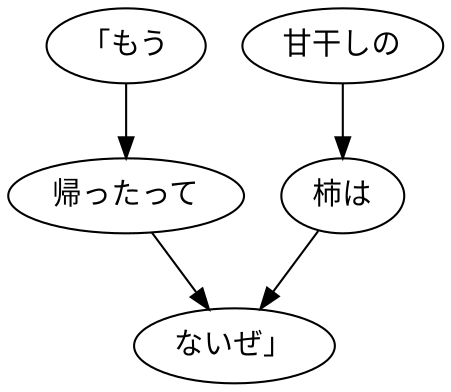 digraph graph8328 {
	node0 [label="「もう"];
	node1 [label="帰ったって"];
	node2 [label="甘干しの"];
	node3 [label="柿は"];
	node4 [label="ないぜ」"];
	node0 -> node1;
	node1 -> node4;
	node2 -> node3;
	node3 -> node4;
}
